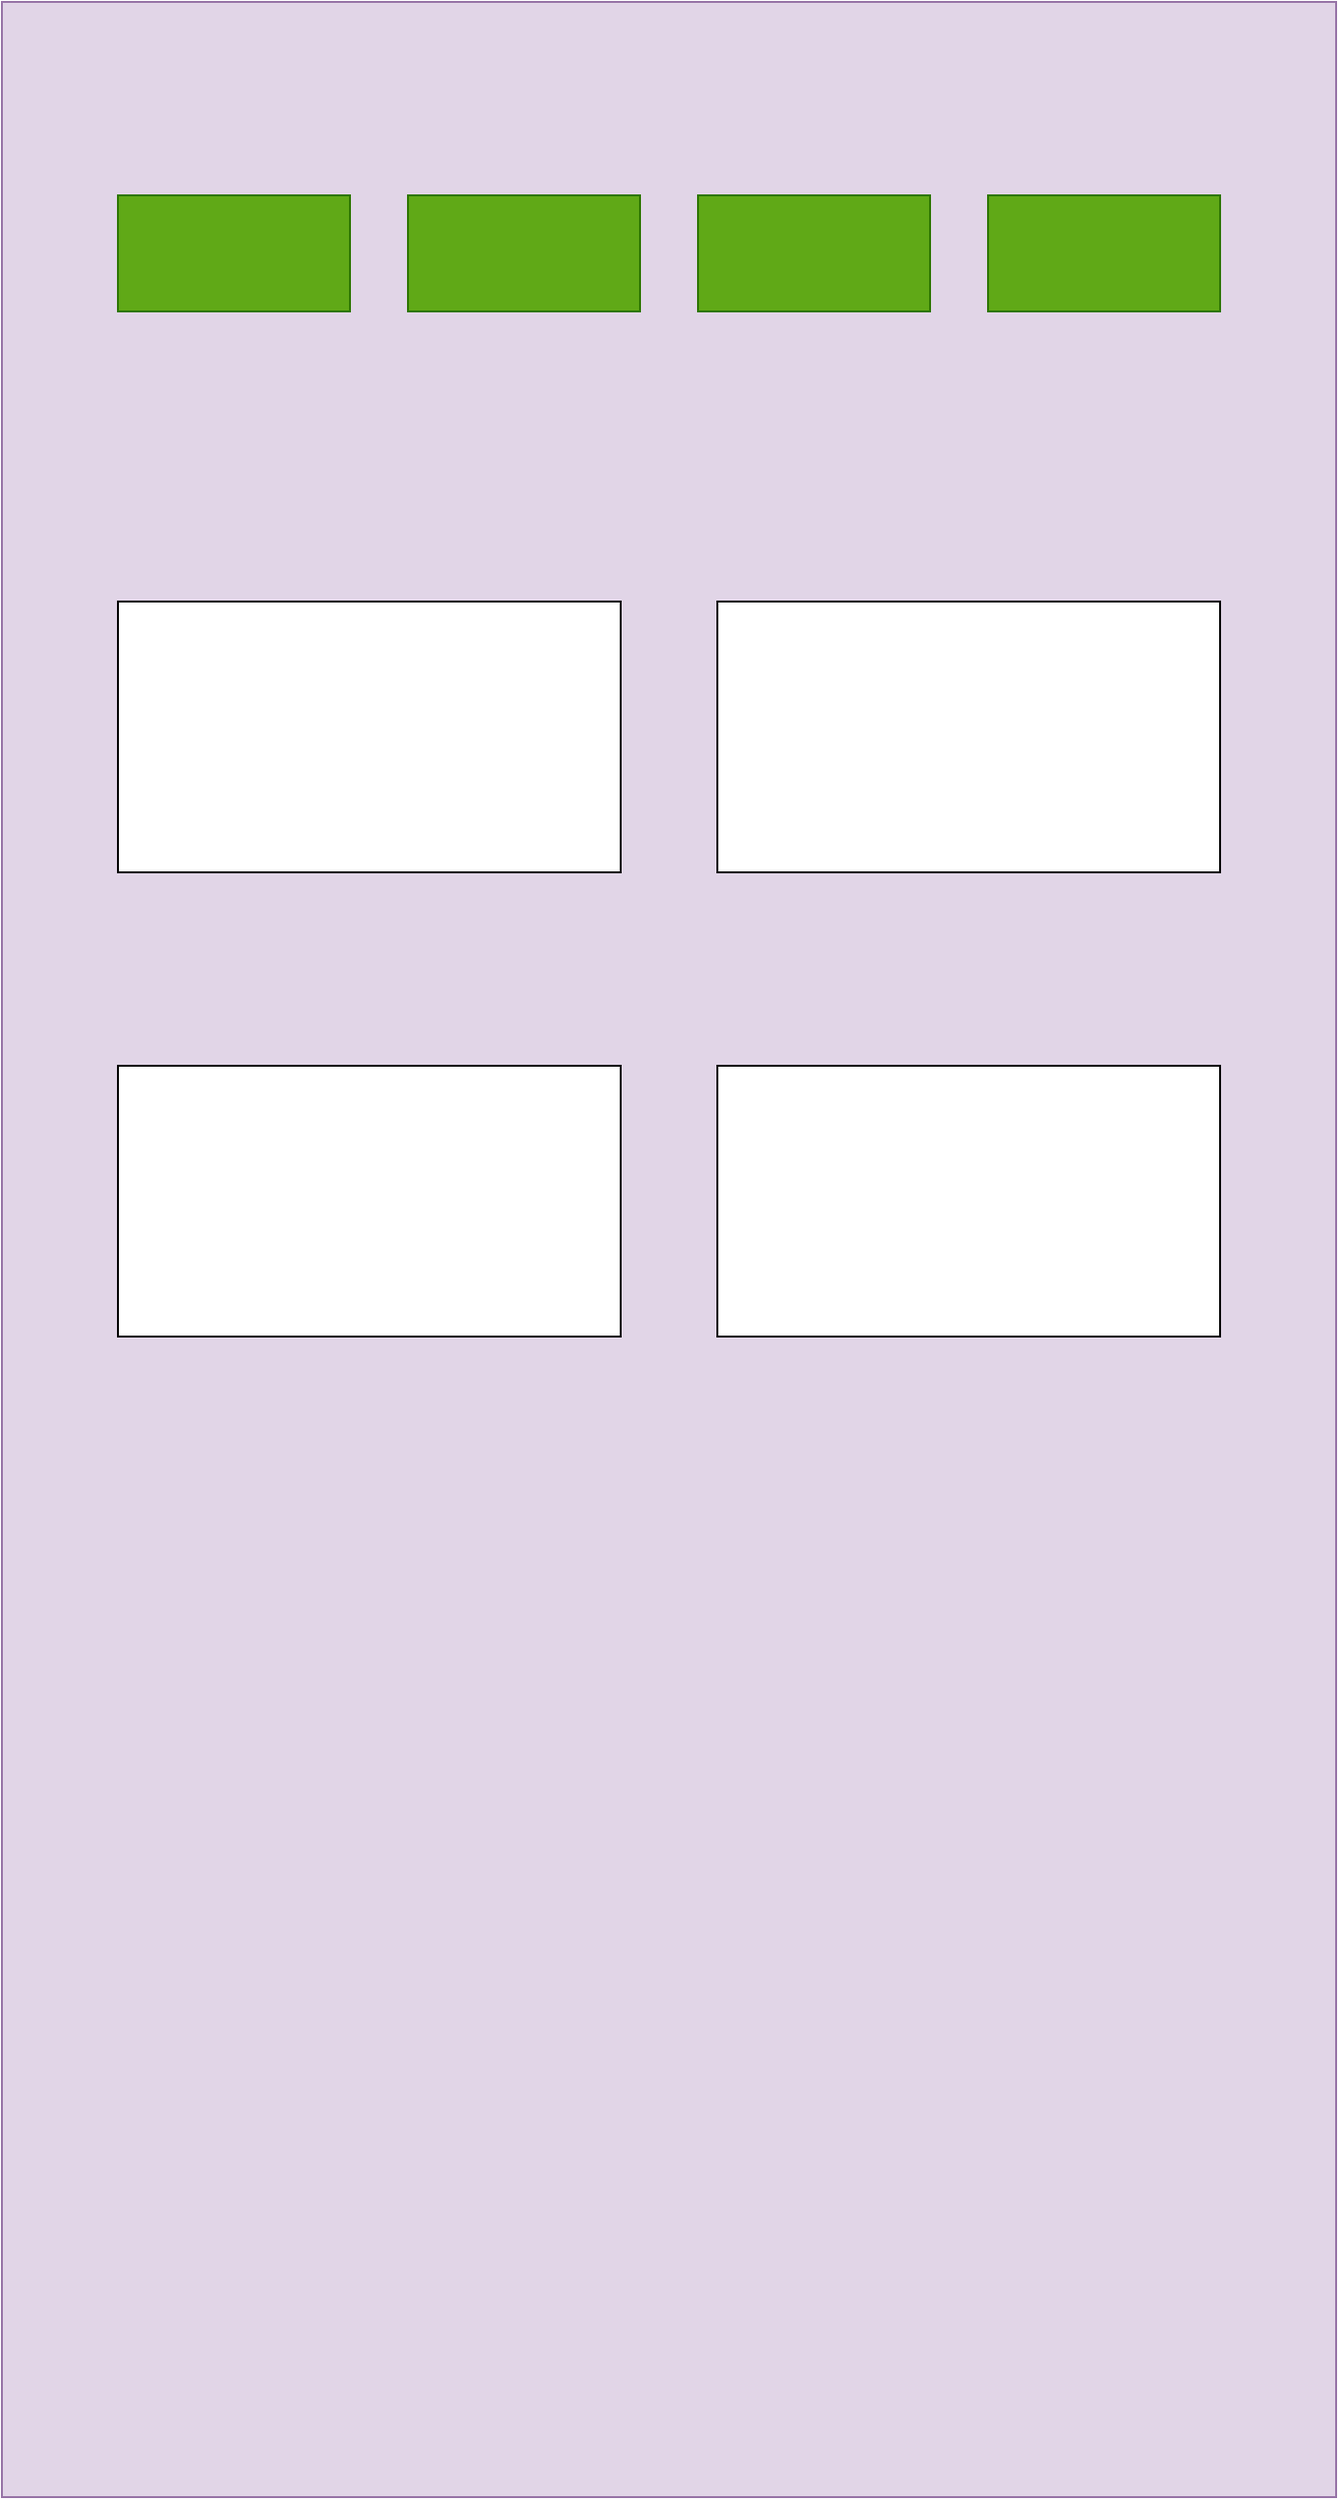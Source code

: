 <mxfile version="21.6.8" type="device">
  <diagram name="Strona-1" id="dq4QDm8_cugIvxntDBBI">
    <mxGraphModel dx="2196" dy="1656" grid="1" gridSize="10" guides="1" tooltips="1" connect="1" arrows="1" fold="1" page="1" pageScale="1" pageWidth="1654" pageHeight="2336" math="0" shadow="0">
      <root>
        <mxCell id="0" />
        <mxCell id="1" parent="0" />
        <mxCell id="dQ6D_qbfGRdi4NiW2DWh-1" value="" style="whiteSpace=wrap;html=1;fillColor=#e1d5e7;strokeColor=#9673a6;" vertex="1" parent="1">
          <mxGeometry x="620" y="380" width="690" height="1290" as="geometry" />
        </mxCell>
        <mxCell id="dQ6D_qbfGRdi4NiW2DWh-2" value="" style="rounded=0;whiteSpace=wrap;html=1;fillColor=#60a917;strokeColor=#2D7600;fontColor=#ffffff;" vertex="1" parent="1">
          <mxGeometry x="680" y="480" width="120" height="60" as="geometry" />
        </mxCell>
        <mxCell id="dQ6D_qbfGRdi4NiW2DWh-3" value="" style="rounded=0;whiteSpace=wrap;html=1;fillColor=#60a917;strokeColor=#2D7600;fontColor=#ffffff;" vertex="1" parent="1">
          <mxGeometry x="830" y="480" width="120" height="60" as="geometry" />
        </mxCell>
        <mxCell id="dQ6D_qbfGRdi4NiW2DWh-4" value="" style="rounded=0;whiteSpace=wrap;html=1;fillColor=#60a917;strokeColor=#2D7600;fontColor=#ffffff;" vertex="1" parent="1">
          <mxGeometry x="980" y="480" width="120" height="60" as="geometry" />
        </mxCell>
        <mxCell id="dQ6D_qbfGRdi4NiW2DWh-5" value="" style="rounded=0;whiteSpace=wrap;html=1;fillColor=#60a917;strokeColor=#2D7600;fontColor=#ffffff;" vertex="1" parent="1">
          <mxGeometry x="1130" y="480" width="120" height="60" as="geometry" />
        </mxCell>
        <mxCell id="dQ6D_qbfGRdi4NiW2DWh-6" value="" style="rounded=0;whiteSpace=wrap;html=1;" vertex="1" parent="1">
          <mxGeometry x="680" y="690" width="260" height="140" as="geometry" />
        </mxCell>
        <mxCell id="dQ6D_qbfGRdi4NiW2DWh-7" value="" style="rounded=0;whiteSpace=wrap;html=1;" vertex="1" parent="1">
          <mxGeometry x="990" y="690" width="260" height="140" as="geometry" />
        </mxCell>
        <mxCell id="dQ6D_qbfGRdi4NiW2DWh-8" value="" style="rounded=0;whiteSpace=wrap;html=1;" vertex="1" parent="1">
          <mxGeometry x="680" y="930" width="260" height="140" as="geometry" />
        </mxCell>
        <mxCell id="dQ6D_qbfGRdi4NiW2DWh-9" value="" style="rounded=0;whiteSpace=wrap;html=1;" vertex="1" parent="1">
          <mxGeometry x="990" y="930" width="260" height="140" as="geometry" />
        </mxCell>
      </root>
    </mxGraphModel>
  </diagram>
</mxfile>
